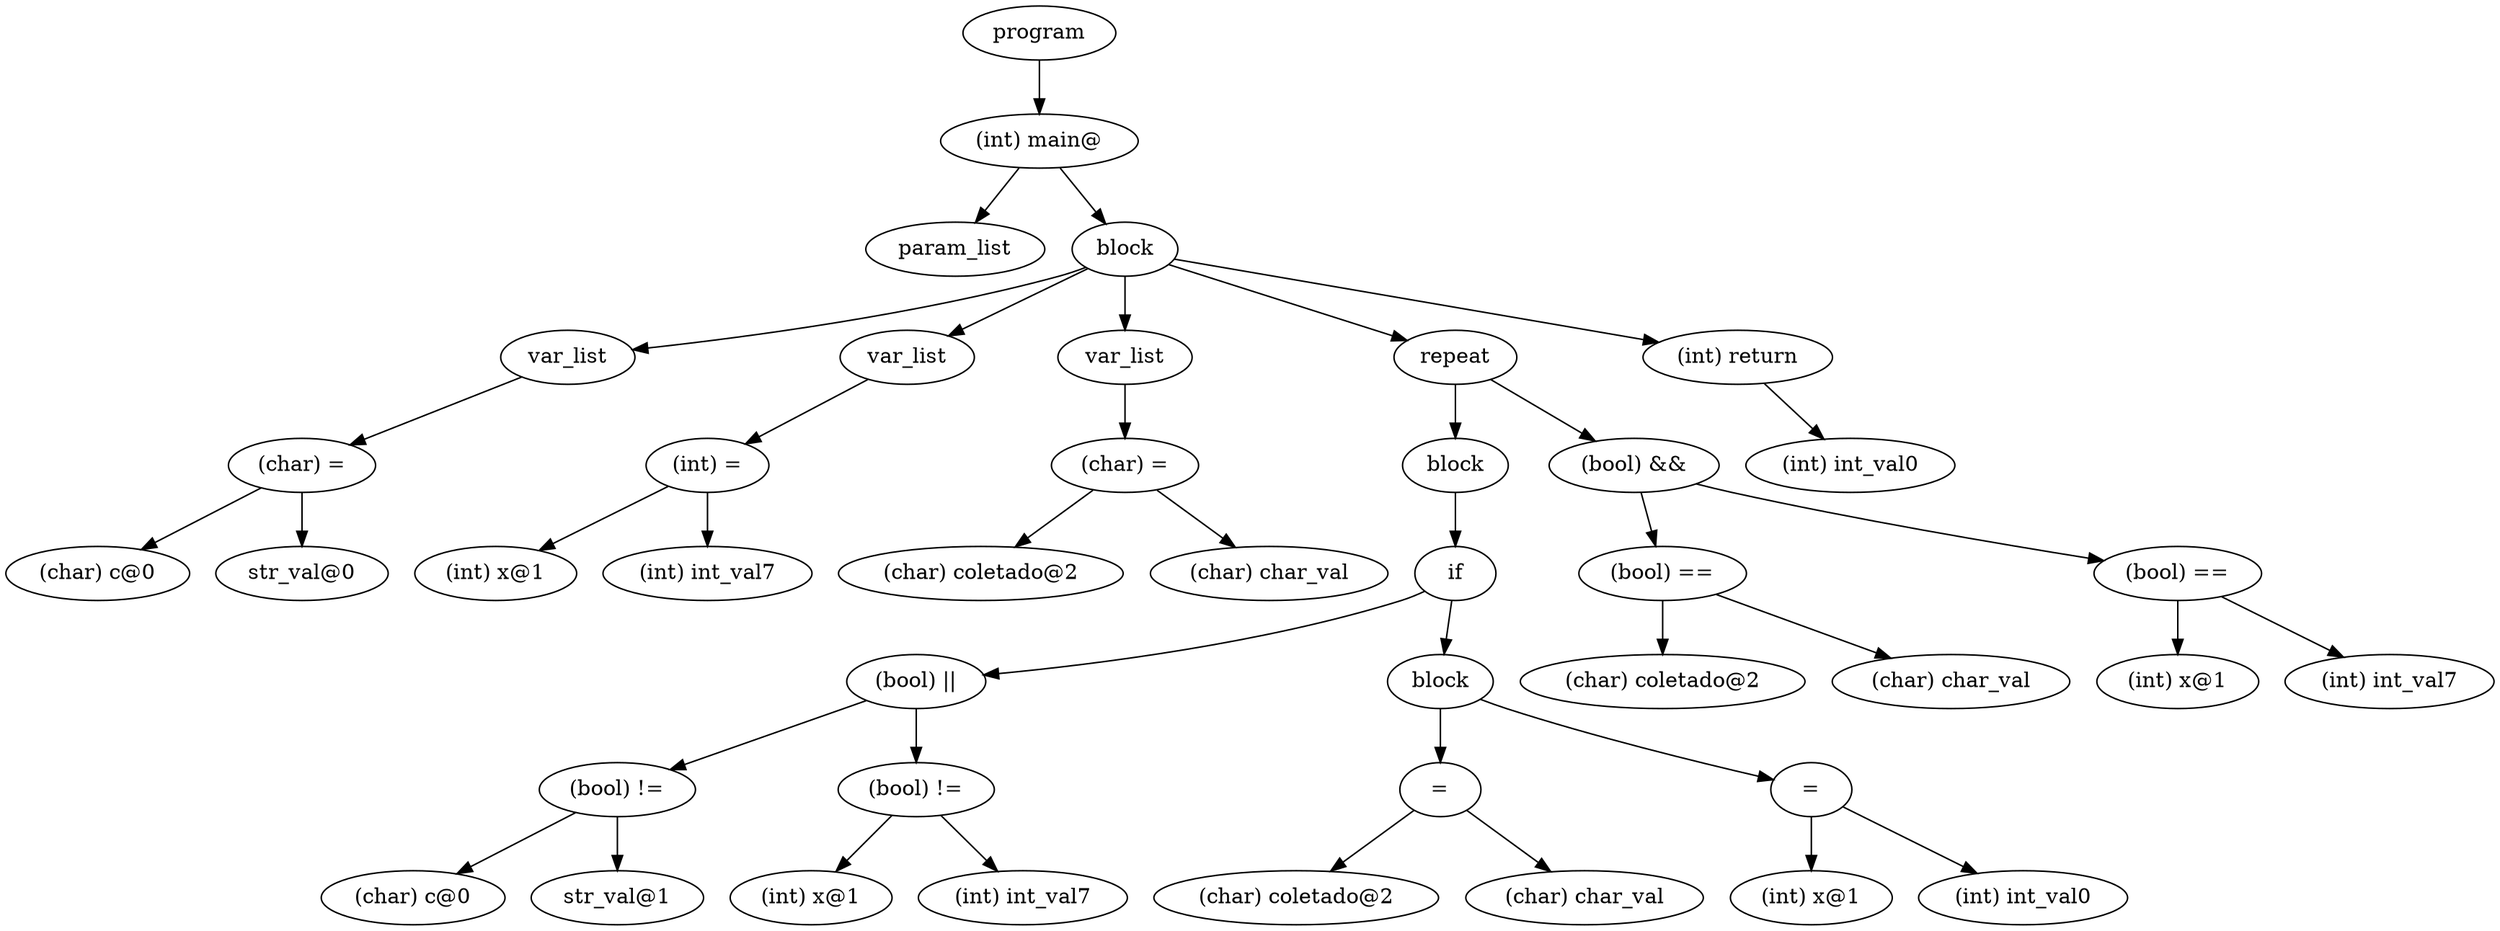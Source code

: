 digraph {
graph [ordering="out"];
node0[label="program"];
node1[label="(int) main@"];
node2[label="param_list"];
node1 -> node2;
node3[label="block"];
node4[label="var_list"];
node5[label="(char) ="];
node6[label="(char) c@0"];
node5 -> node6;
node7[label="str_val@0"];
node5 -> node7;
node4 -> node5;
node3 -> node4;
node8[label="var_list"];
node9[label="(int) ="];
node10[label="(int) x@1"];
node9 -> node10;
node11[label="(int) int_val7"];
node9 -> node11;
node8 -> node9;
node3 -> node8;
node12[label="var_list"];
node13[label="(char) ="];
node14[label="(char) coletado@2"];
node13 -> node14;
node15[label="(char) char_val"];
node13 -> node15;
node12 -> node13;
node3 -> node12;
node16[label="repeat"];
node17[label="block"];
node18[label="if"];
node19[label="(bool) ||"];
node20[label="(bool) !="];
node21[label="(char) c@0"];
node20 -> node21;
node22[label="str_val@1"];
node20 -> node22;
node19 -> node20;
node23[label="(bool) !="];
node24[label="(int) x@1"];
node23 -> node24;
node25[label="(int) int_val7"];
node23 -> node25;
node19 -> node23;
node18 -> node19;
node26[label="block"];
node27[label="="];
node28[label="(char) coletado@2"];
node27 -> node28;
node29[label="(char) char_val"];
node27 -> node29;
node26 -> node27;
node30[label="="];
node31[label="(int) x@1"];
node30 -> node31;
node32[label="(int) int_val0"];
node30 -> node32;
node26 -> node30;
node18 -> node26;
node17 -> node18;
node16 -> node17;
node33[label="(bool) &&"];
node34[label="(bool) =="];
node35[label="(char) coletado@2"];
node34 -> node35;
node36[label="(char) char_val"];
node34 -> node36;
node33 -> node34;
node37[label="(bool) =="];
node38[label="(int) x@1"];
node37 -> node38;
node39[label="(int) int_val7"];
node37 -> node39;
node33 -> node37;
node16 -> node33;
node3 -> node16;
node40[label="(int) return"];
node41[label="(int) int_val0"];
node40 -> node41;
node3 -> node40;
node1 -> node3;
node0 -> node1;
}
